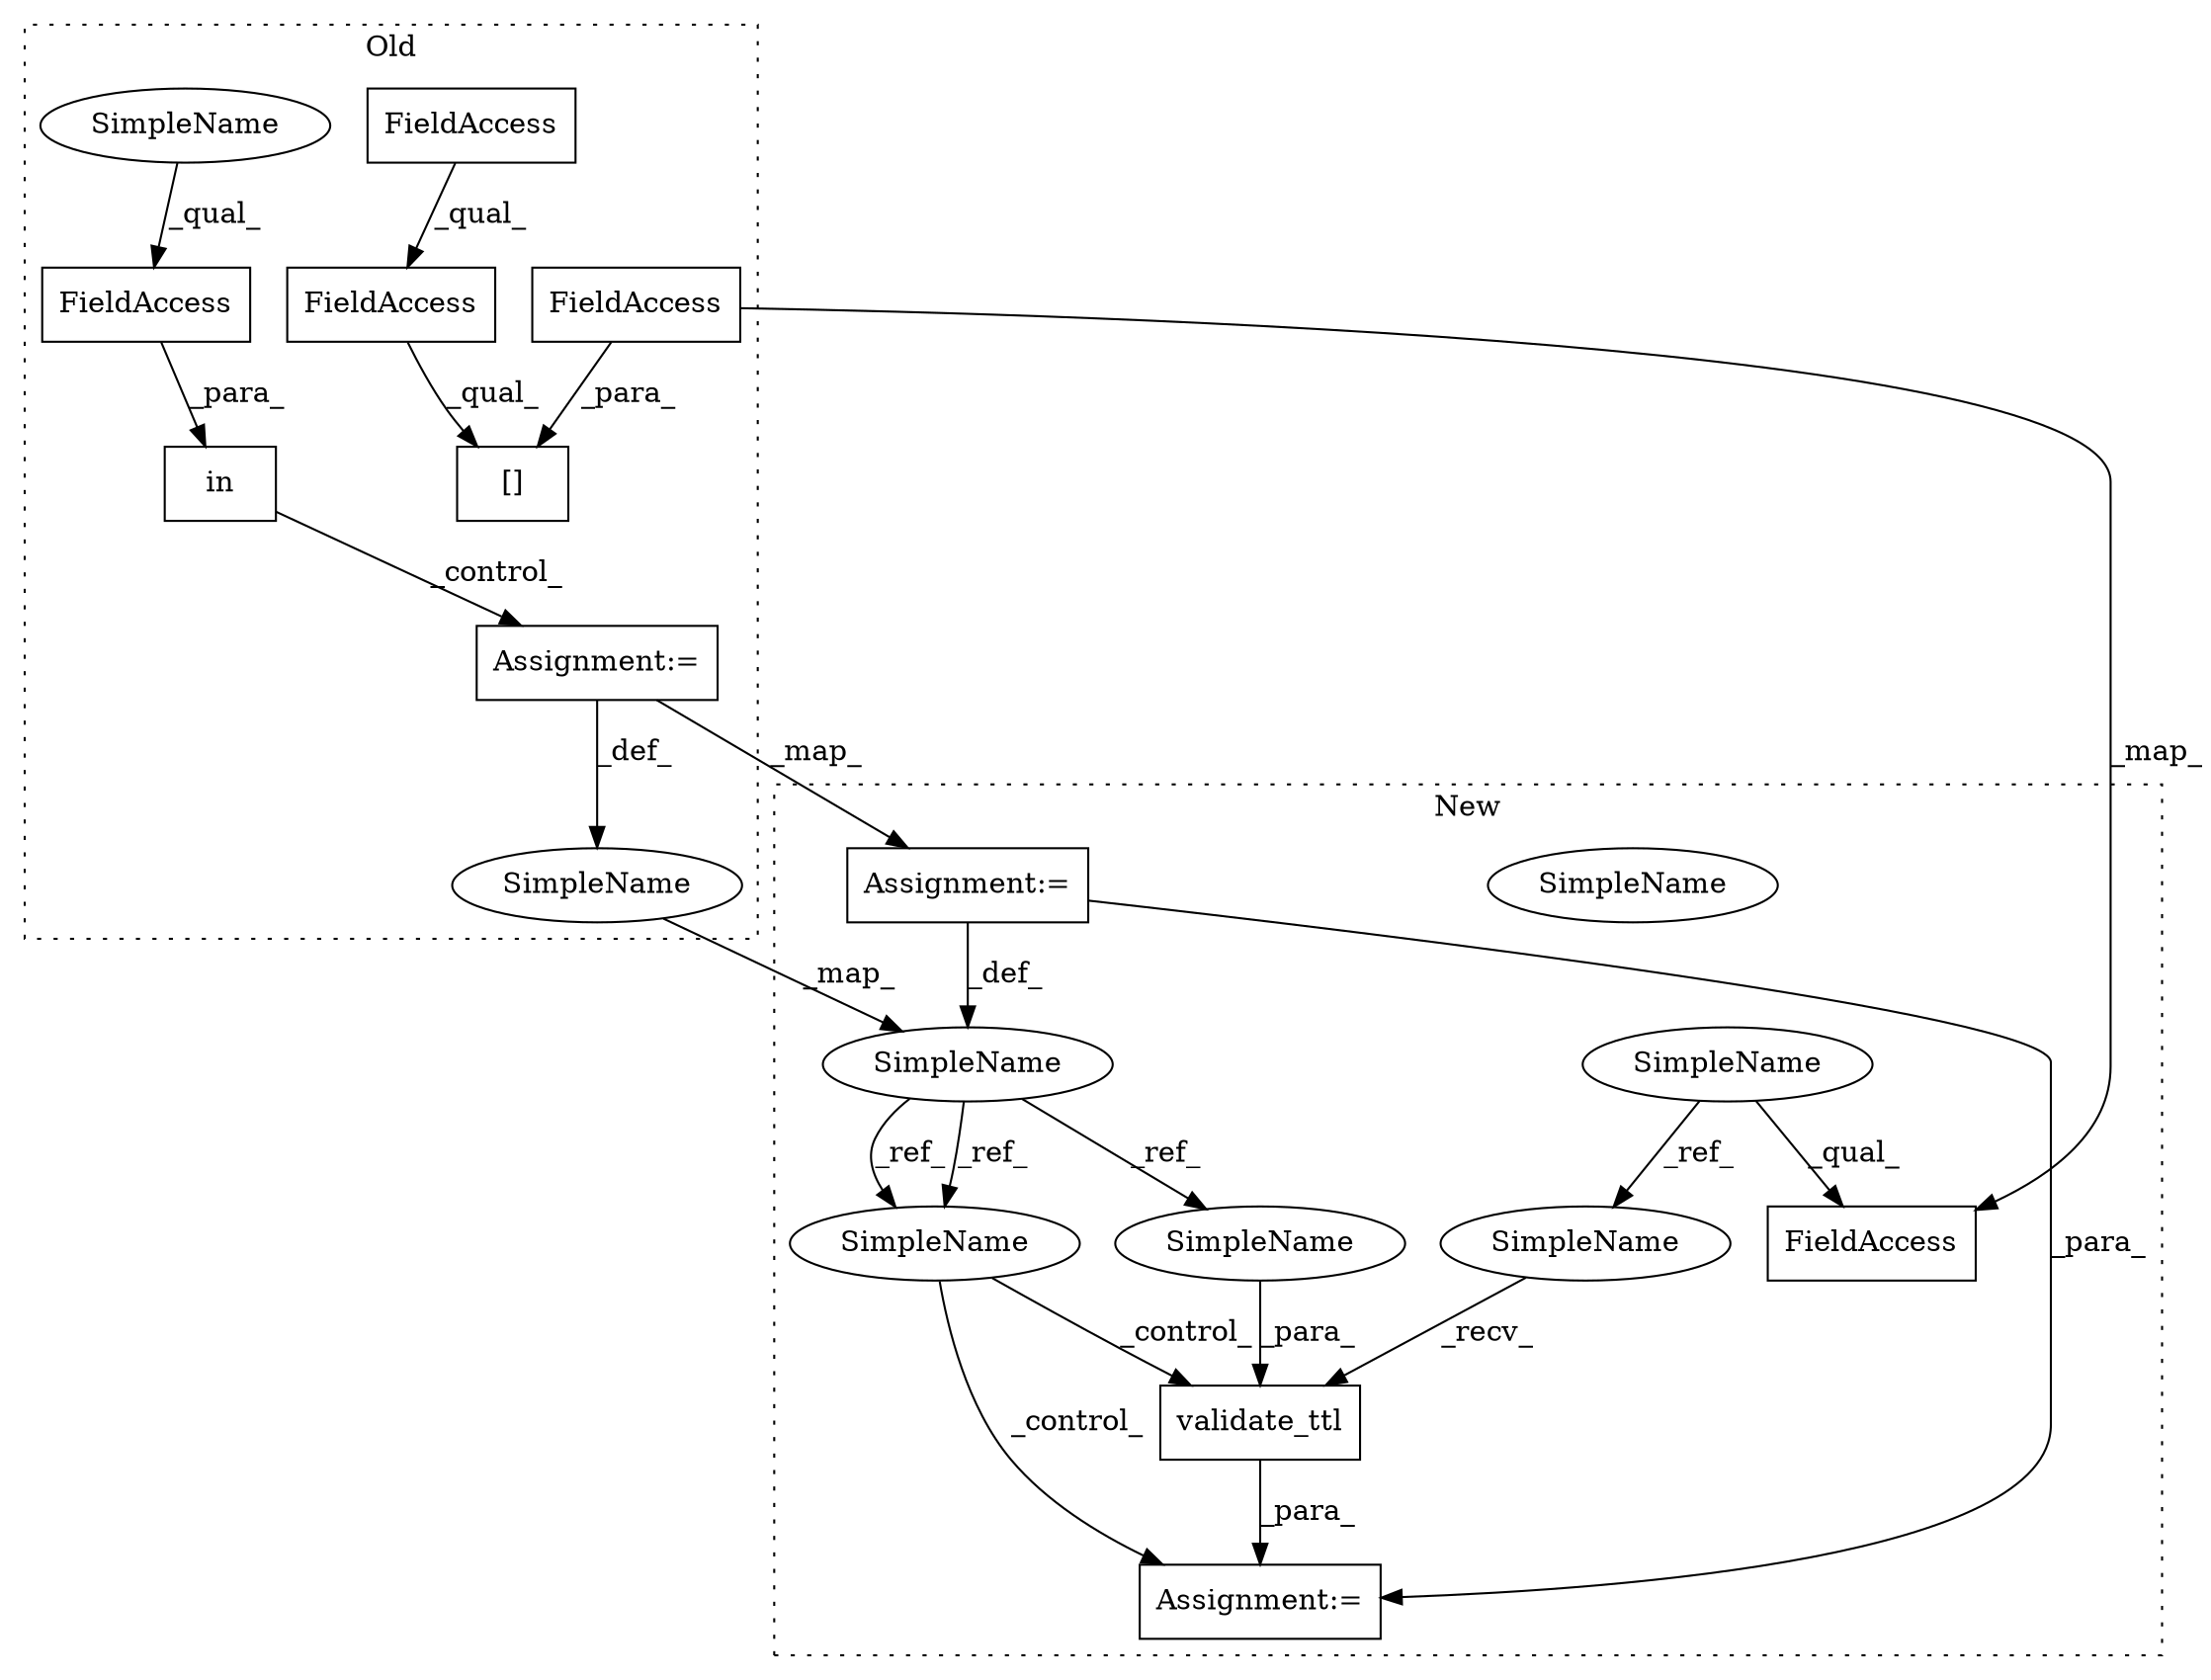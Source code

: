 digraph G {
subgraph cluster0 {
1 [label="[]" a="2" s="7234,7268" l="18,1" shape="box"];
3 [label="FieldAccess" a="22" s="7234" l="17" shape="box"];
4 [label="FieldAccess" a="22" s="7234" l="12" shape="box"];
9 [label="FieldAccess" a="22" s="7252" l="16" shape="box"];
10 [label="FieldAccess" a="22" s="7147" l="16" shape="box"];
11 [label="in" a="105" s="7147" l="37" shape="box"];
12 [label="Assignment:=" a="7" s="7211" l="1" shape="box"];
15 [label="SimpleName" a="42" s="7208" l="3" shape="ellipse"];
19 [label="SimpleName" a="42" s="7147" l="8" shape="ellipse"];
label = "Old";
style="dotted";
}
subgraph cluster1 {
2 [label="validate_ttl" a="32" s="7218,7234" l="13,1" shape="box"];
5 [label="SimpleName" a="42" s="7178" l="3" shape="ellipse"];
6 [label="Assignment:=" a="7" s="7208" l="1" shape="box"];
7 [label="SimpleName" a="42" s="7061" l="8" shape="ellipse"];
8 [label="FieldAccess" a="22" s="7151" l="16" shape="box"];
13 [label="Assignment:=" a="7" s="7128" l="1" shape="box"];
14 [label="SimpleName" a="42" s="7125" l="3" shape="ellipse"];
16 [label="SimpleName" a="42" s="7209" l="8" shape="ellipse"];
17 [label="SimpleName" a="42" s="7231" l="3" shape="ellipse"];
18 [label="SimpleName" a="42" s="7178" l="3" shape="ellipse"];
label = "New";
style="dotted";
}
2 -> 6 [label="_para_"];
3 -> 1 [label="_qual_"];
4 -> 3 [label="_qual_"];
7 -> 8 [label="_qual_"];
7 -> 16 [label="_ref_"];
9 -> 8 [label="_map_"];
9 -> 1 [label="_para_"];
10 -> 11 [label="_para_"];
11 -> 12 [label="_control_"];
12 -> 15 [label="_def_"];
12 -> 13 [label="_map_"];
13 -> 6 [label="_para_"];
13 -> 14 [label="_def_"];
14 -> 18 [label="_ref_"];
14 -> 18 [label="_ref_"];
14 -> 17 [label="_ref_"];
15 -> 14 [label="_map_"];
16 -> 2 [label="_recv_"];
17 -> 2 [label="_para_"];
18 -> 6 [label="_control_"];
18 -> 2 [label="_control_"];
19 -> 10 [label="_qual_"];
}